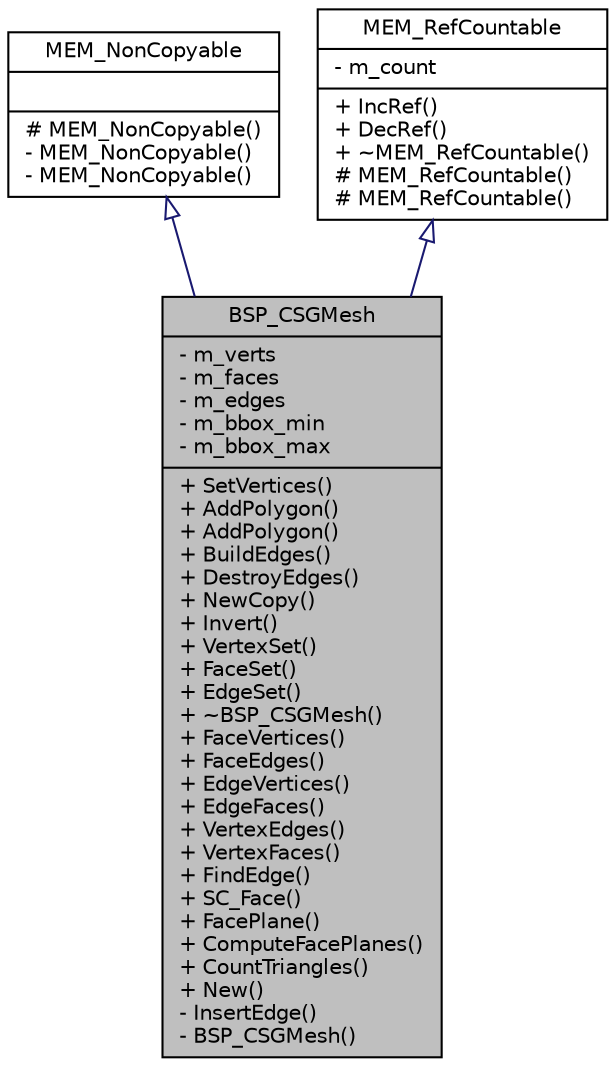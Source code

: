 digraph G
{
  edge [fontname="Helvetica",fontsize="10",labelfontname="Helvetica",labelfontsize="10"];
  node [fontname="Helvetica",fontsize="10",shape=record];
  Node1 [label="{BSP_CSGMesh\n|- m_verts\l- m_faces\l- m_edges\l- m_bbox_min\l- m_bbox_max\l|+ SetVertices()\l+ AddPolygon()\l+ AddPolygon()\l+ BuildEdges()\l+ DestroyEdges()\l+ NewCopy()\l+ Invert()\l+ VertexSet()\l+ FaceSet()\l+ EdgeSet()\l+ ~BSP_CSGMesh()\l+ FaceVertices()\l+ FaceEdges()\l+ EdgeVertices()\l+ EdgeFaces()\l+ VertexEdges()\l+ VertexFaces()\l+ FindEdge()\l+ SC_Face()\l+ FacePlane()\l+ ComputeFacePlanes()\l+ CountTriangles()\l+ New()\l- InsertEdge()\l- BSP_CSGMesh()\l}",height=0.2,width=0.4,color="black", fillcolor="grey75", style="filled" fontcolor="black"];
  Node2 -> Node1 [dir=back,color="midnightblue",fontsize="10",style="solid",arrowtail="empty",fontname="Helvetica"];
  Node2 [label="{MEM_NonCopyable\n||# MEM_NonCopyable()\l- MEM_NonCopyable()\l- MEM_NonCopyable()\l}",height=0.2,width=0.4,color="black", fillcolor="white", style="filled",URL="$d0/d40/classMEM__NonCopyable.html"];
  Node3 -> Node1 [dir=back,color="midnightblue",fontsize="10",style="solid",arrowtail="empty",fontname="Helvetica"];
  Node3 [label="{MEM_RefCountable\n|- m_count\l|+ IncRef()\l+ DecRef()\l+ ~MEM_RefCountable()\l# MEM_RefCountable()\l# MEM_RefCountable()\l}",height=0.2,width=0.4,color="black", fillcolor="white", style="filled",URL="$dd/d78/classMEM__RefCountable.html"];
}
